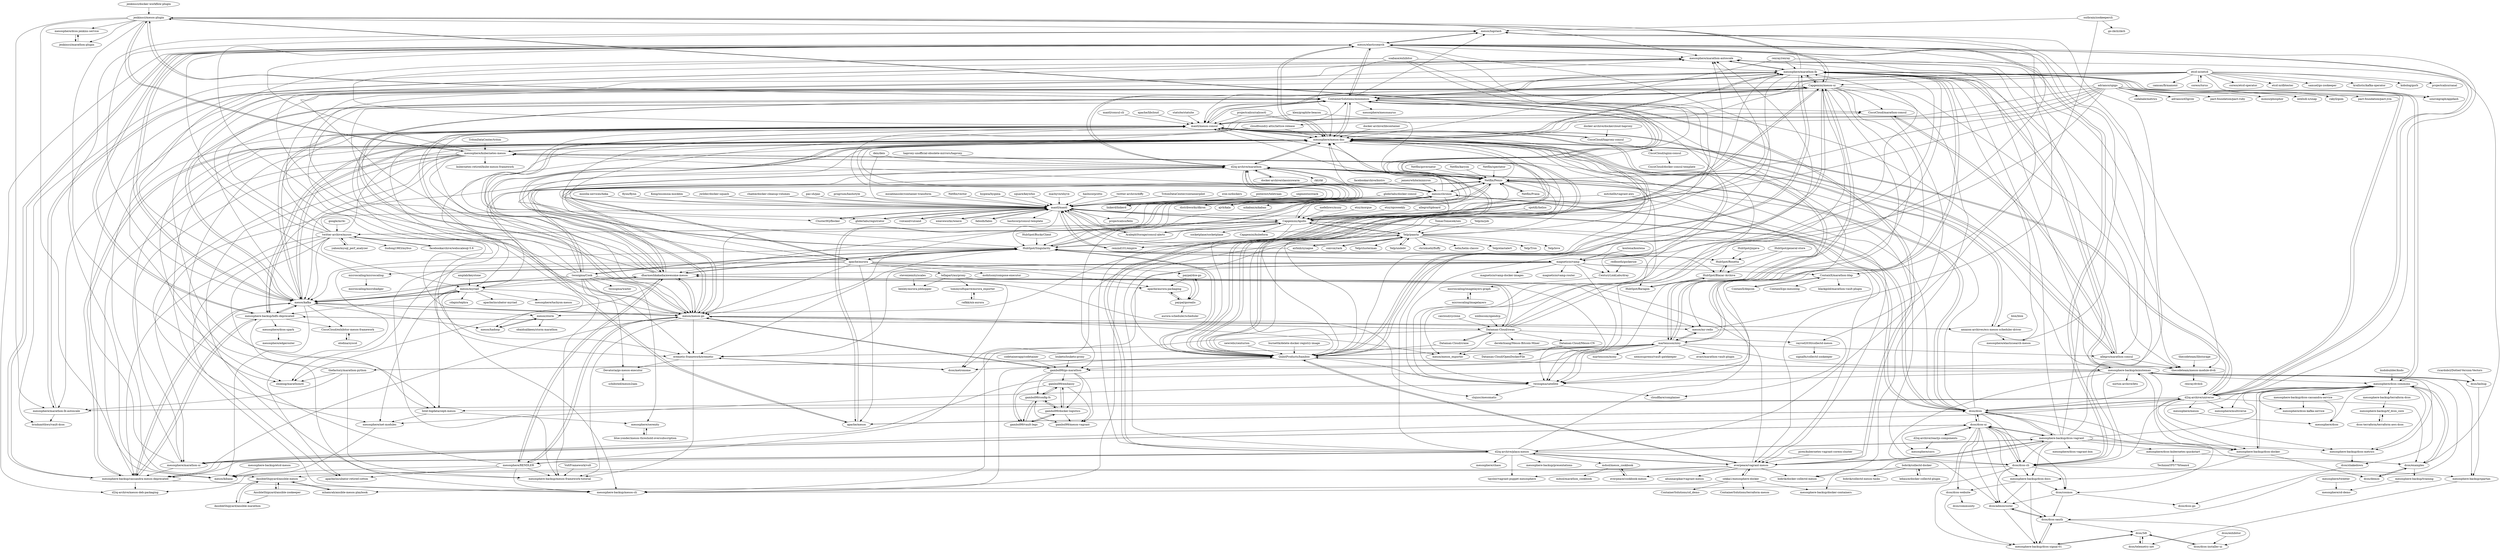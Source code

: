 digraph G {
"jenkinsci/mesos-plugin" -> "mesosphere/dcos-jenkins-service"
"jenkinsci/mesos-plugin" -> "jenkinsci/marathon-plugin"
"jenkinsci/mesos-plugin" -> "mesos/logstash"
"jenkinsci/mesos-plugin" -> "Capgemini/mesos-ui"
"jenkinsci/mesos-plugin" -> "mesosphere/marathon-lb-autoscale"
"jenkinsci/mesos-plugin" -> "mesosphere/marathon-autoscale"
"jenkinsci/mesos-plugin" -> "ContainerSolutions/minimesos"
"jenkinsci/mesos-plugin" -> "mesos/kibana"
"jenkinsci/mesos-plugin" -> "Netflix/Fenzo"
"jenkinsci/mesos-plugin" -> "mesosphere/kubernetes-mesos"
"jenkinsci/mesos-plugin" -> "shoenig/marathonctl"
"jenkinsci/mesos-plugin" -> "mesos/mesos_exporter"
"kudobuilder/kudo" -> "mesosphere/dcos-commons" ["e"=1]
"etsy/morgue" -> "Capgemini/Apollo" ["e"=1]
"ClusterHQ/flocker" -> "mantl/mantl" ["e"=1]
"apache/mesos" -> "d2iq-archive/marathon" ["e"=1]
"apache/mesos" -> "dcos/dcos" ["e"=1]
"apache/mesos" -> "mesos/chronos" ["e"=1]
"docker-archive/classicswarm" -> "d2iq-archive/marathon" ["e"=1]
"AnsibleShipyard/ansible-mesos" -> "AnsibleShipyard/ansible-marathon"
"AnsibleShipyard/ansible-mesos" -> "AnsibleShipyard/ansible-zookeeper"
"AnsibleShipyard/ansible-mesos" -> "mhamrah/ansible-mesos-playbook"
"facebookarchive/webscalesql-5.6" -> "twitter-archive/mysos" ["e"=1]
"d2iq-archive/marathon" -> "apache/mesos" ["e"=1]
"d2iq-archive/marathon" -> "mesos/chronos"
"d2iq-archive/marathon" -> "dcos/dcos"
"d2iq-archive/marathon" -> "mesosphere/marathon-lb"
"d2iq-archive/marathon" -> "mesosphere/mesos-dns"
"d2iq-archive/marathon" -> "QubitProducts/bamboo"
"d2iq-archive/marathon" -> "mesosphere/kubernetes-mesos"
"d2iq-archive/marathon" -> "mantl/mantl"
"d2iq-archive/marathon" -> "docker-archive/classicswarm" ["e"=1]
"d2iq-archive/marathon" -> "gliderlabs/registrator" ["e"=1]
"d2iq-archive/marathon" -> "linkerd/linkerd" ["e"=1]
"d2iq-archive/marathon" -> "ClusterHQ/flocker" ["e"=1]
"d2iq-archive/marathon" -> "Netflix/Fenzo"
"d2iq-archive/marathon" -> "rkt/rkt" ["e"=1]
"d2iq-archive/marathon" -> "mesosphere/marathon-ui"
"deis/deis" -> "d2iq-archive/marathon" ["e"=1]
"deis/deis" -> "mantl/mantl" ["e"=1]
"docker-archive/libcontainer" -> "mesosphere/mesos-dns" ["e"=1]
"facebookarchive/bistro" -> "mesos/chronos" ["e"=1]
"jamesrwhite/minicron" -> "mesos/chronos" ["e"=1]
"vulcand/vulcand" -> "mantl/mantl" ["e"=1]
"mesosphere/mesos" -> "mesosphere/dcos"
"flynn/flynn" -> "mantl/mantl" ["e"=1]
"HubSpot/BuckyClient" -> "HubSpot/Singularity" ["e"=1]
"mesos/mesos-go" -> "mesosphere/mesos-dns"
"mesos/mesos-go" -> "mesosphere/RENDLER"
"mesos/mesos-go" -> "Dataman-Cloud/swan"
"mesos/mesos-go" -> "mesos/kafka"
"mesos/mesos-go" -> "mesosphere-backup/mesos-framework-tutorial"
"mesos/mesos-go" -> "gambol99/go-marathon"
"mesos/mesos-go" -> "mantl/mesos-consul"
"mesos/mesos-go" -> "Netflix/Fenzo"
"mesos/mesos-go" -> "dharmeshkakadia/awesome-mesos"
"mesos/mesos-go" -> "mesos/elasticsearch"
"mesos/mesos-go" -> "eremetic-framework/eremetic"
"mesos/mesos-go" -> "ContainerSolutions/minimesos"
"mesos/mesos-go" -> "mesos/mr-redis"
"mesos/mesos-go" -> "mesosphere-backup/cassandra-mesos-deprecated"
"mesos/mesos-go" -> "mesos/mesos_exporter"
"mesosphere-backup/cassandra-mesos-deprecated" -> "mesos/elasticsearch"
"mesosphere-backup/cassandra-mesos-deprecated" -> "mesosphere-backup/hdfs-deprecated"
"mesosphere-backup/cassandra-mesos-deprecated" -> "mesosphere/mesos-dns"
"mesosphere-backup/cassandra-mesos-deprecated" -> "d2iq-archive/mesos-deb-packaging"
"mesosphere-backup/cassandra-mesos-deprecated" -> "mesosphere-backup/mesos-cli"
"mesosphere-backup/cassandra-mesos-deprecated" -> "mesos/kafka"
"HubSpot/Singularity" -> "HubSpot/Baragon"
"HubSpot/Singularity" -> "Netflix/Fenzo"
"HubSpot/Singularity" -> "HubSpot/Blazar-Archive"
"HubSpot/Singularity" -> "mantl/mesos-consul"
"HubSpot/Singularity" -> "mesosphere/mesos-dns"
"HubSpot/Singularity" -> "eremetic-framework/eremetic"
"HubSpot/Singularity" -> "dharmeshkakadia/awesome-mesos"
"HubSpot/Singularity" -> "QubitProducts/bamboo"
"HubSpot/Singularity" -> "HubSpot/Rosetta"
"HubSpot/Singularity" -> "twosigma/Cook"
"HubSpot/Singularity" -> "mesos/kafka"
"HubSpot/Singularity" -> "mesos/mesos-go"
"HubSpot/Singularity" -> "ContainerSolutions/minimesos"
"HubSpot/Singularity" -> "apache/aurora"
"HubSpot/Singularity" -> "magneticio/vamp"
"haproxy-unofficial-obsolete-mirrors/haproxy" -> "d2iq-archive/marathon" ["e"=1]
"thefactory/marathon-python" -> "mesosphere/marathon-autoscale"
"thefactory/marathon-python" -> "shoenig/marathonctl"
"thefactory/marathon-python" -> "QubitProducts/bamboo"
"thefactory/marathon-python" -> "mesosphere/marathon-lb-autoscale"
"thefactory/marathon-python" -> "mesosphere-backup/mesos-framework-tutorial"
"Kong/insomnia-mockbin" -> "mantl/mantl" ["e"=1]
"apache/aurora" -> "tellapart/aurproxy"
"apache/aurora" -> "Netflix/Fenzo"
"apache/aurora" -> "apache/aurora-packaging"
"apache/aurora" -> "mesos/mesos-go"
"apache/aurora" -> "HubSpot/Singularity"
"apache/aurora" -> "mohitsoni/compose-executor"
"apache/aurora" -> "paypal/gorealis"
"apache/aurora" -> "mesosphere/mesos-dns"
"apache/aurora" -> "paypal/dce-go"
"apache/aurora" -> "apache/incubator-retired-cotton"
"apache/aurora" -> "apache/mesos" ["e"=1]
"apache/aurora" -> "mantl/mesos-consul"
"apache/aurora" -> "mesosphere-backup/mesos-framework-tutorial"
"d2iq-archive/playa-mesos" -> "everpeace/vagrant-mesos"
"d2iq-archive/playa-mesos" -> "mesosphere-backup/cassandra-mesos-deprecated"
"d2iq-archive/playa-mesos" -> "mesosphere/mesos-dns"
"d2iq-archive/playa-mesos" -> "mesosphere-backup/dcos-vagrant"
"d2iq-archive/playa-mesos" -> "mesosphere/RENDLER"
"d2iq-archive/playa-mesos" -> "mesosphere/marathon-autoscale"
"d2iq-archive/playa-mesos" -> "mesos/elasticsearch"
"d2iq-archive/playa-mesos" -> "tayzlor/vagrant-puppet-mesosphere"
"d2iq-archive/playa-mesos" -> "mesosphere/kubernetes-mesos"
"d2iq-archive/playa-mesos" -> "mdsol/mesos_cookbook"
"d2iq-archive/playa-mesos" -> "mesosphere/marathon-ui"
"d2iq-archive/playa-mesos" -> "mesosphere-backup/presentations"
"d2iq-archive/playa-mesos" -> "ContainerSolutions/minimesos"
"d2iq-archive/playa-mesos" -> "dcos/dcos-cli"
"d2iq-archive/playa-mesos" -> "mesosphere/chaos"
"mesosphere/RENDLER" -> "mesos/mesos-go"
"mesosphere/RENDLER" -> "mesosphere-backup/mesos-framework-tutorial"
"mesosphere/RENDLER" -> "apache/incubator-retired-cotton"
"mesosphere/RENDLER" -> "dharmeshkakadia/awesome-mesos"
"mesosphere/RENDLER" -> "mesosphere-backup/mesos-cli"
"mesosphere/RENDLER" -> "mesosphere/mesos-dns"
"mesosphere/RENDLER" -> "d2iq-archive/mesos-deb-packaging"
"mesos/hadoop" -> "mesos/storm"
"everpeace/vagrant-mesos" -> "d2iq-archive/playa-mesos"
"everpeace/vagrant-mesos" -> "tayzlor/vagrant-puppet-mesosphere"
"everpeace/vagrant-mesos" -> "ContainerSolutions/minimesos"
"everpeace/vagrant-mesos" -> "everpeace/cookbook-mesos"
"everpeace/vagrant-mesos" -> "sekka1/mesosphere-docker"
"everpeace/vagrant-mesos" -> "mesosphere-backup/dcos-vagrant"
"everpeace/vagrant-mesos" -> "bobrik/docker-collectd-mesos"
"everpeace/vagrant-mesos" -> "ahunnargikar/vagrant-mesos"
"everpeace/vagrant-mesos" -> "AnsibleShipyard/ansible-mesos"
"everpeace/vagrant-mesos" -> "QubitProducts/bamboo"
"everpeace/vagrant-mesos" -> "dharmeshkakadia/awesome-mesos"
"mesosphere/dcos-kubernetes-quickstart" -> "dcos/examples"
"mesosphere/dcos-kubernetes-quickstart" -> "TechnionYP5779/team4" ["e"=1]
"AnsibleShipyard/ansible-marathon" -> "AnsibleShipyard/ansible-mesos"
"everpeace/cookbook-mesos" -> "mdsol/mesos_cookbook"
"mesosphere-backup/terraform-dcos" -> "mesosphere-backup/tf_dcos_core"
"mdsol/mesos_cookbook" -> "mdsol/marathon_cookbook"
"mdsol/mesos_cookbook" -> "everpeace/cookbook-mesos"
"HubSpot/Baragon" -> "HubSpot/Blazar-Archive"
"dcos-terraform/terraform-aws-dcos" -> "mesosphere-backup/tf_dcos_core"
"mesosphere-backup/tf_dcos_core" -> "dcos-terraform/terraform-aws-dcos"
"QubitProducts/bamboo" -> "mantl/mesos-consul"
"QubitProducts/bamboo" -> "mesosphere/marathon-lb"
"QubitProducts/bamboo" -> "Capgemini/mesos-ui"
"QubitProducts/bamboo" -> "mesosphere/mesos-dns"
"QubitProducts/bamboo" -> "martensson/nixy"
"QubitProducts/bamboo" -> "mesosphere/kubernetes-mesos"
"QubitProducts/bamboo" -> "thefactory/marathon-python"
"QubitProducts/bamboo" -> "d2iq-archive/marathon"
"QubitProducts/bamboo" -> "HubSpot/Singularity"
"QubitProducts/bamboo" -> "mesosphere/marathon-autoscale"
"QubitProducts/bamboo" -> "twosigma/satellite"
"QubitProducts/bamboo" -> "gambol99/go-marathon"
"QubitProducts/bamboo" -> "mesosphere-backup/mesos-cli"
"QubitProducts/bamboo" -> "mesosphere-backup/minuteman"
"QubitProducts/bamboo" -> "everpeace/vagrant-mesos"
"spotify/helios" -> "QubitProducts/bamboo" ["e"=1]
"spotify/helios" -> "Capgemini/Apollo" ["e"=1]
"gliderlabs/registrator" -> "mantl/mantl" ["e"=1]
"jwilder/docker-squash" -> "mantl/mantl" ["e"=1]
"etsy/opsweekly" -> "Capgemini/Apollo" ["e"=1]
"AcalephStorage/consul-alerts" -> "mantl/mantl" ["e"=1]
"AcalephStorage/consul-alerts" -> "Capgemini/Apollo" ["e"=1]
"d2iq-archive/universe" -> "mesosphere/dcos-commons"
"d2iq-archive/universe" -> "mesosphere/marathon-autoscale"
"d2iq-archive/universe" -> "mesosphere/mesos-dns"
"d2iq-archive/universe" -> "mesosphere-backup/cassandra-mesos-deprecated"
"d2iq-archive/universe" -> "mesosphere/marathon-lb"
"d2iq-archive/universe" -> "mesos/elasticsearch"
"d2iq-archive/universe" -> "mesosphere/multiverse"
"d2iq-archive/universe" -> "dcos/examples"
"d2iq-archive/universe" -> "mesosphere/mesos"
"d2iq-archive/universe" -> "mesosphere-backup/dcos-metrics"
"d2iq-archive/universe" -> "mesosphere-backup/dcos-docker"
"d2iq-archive/universe" -> "Intel-bigdata/ceph-mesos"
"d2iq-archive/universe" -> "dcos/dcos-cli"
"d2iq-archive/universe" -> "dcos/dcos"
"d2iq-archive/universe" -> "mesosphere/marathon-lb-autoscale"
"chadoe/docker-cleanup-volumes" -> "mantl/mantl" ["e"=1]
"weaveworks/weave" -> "mantl/mantl" ["e"=1]
"dharmeshkakadia/awesome-mesos" -> "mesosphere/mesos-dns"
"dharmeshkakadia/awesome-mesos" -> "Dataman-Cloud/swan"
"dharmeshkakadia/awesome-mesos" -> "mesos/mr-redis"
"dharmeshkakadia/awesome-mesos" -> "mesos/mesos-go"
"dharmeshkakadia/awesome-mesos" -> "mesosphere/RENDLER"
"dharmeshkakadia/awesome-mesos" -> "Capgemini/mesos-ui"
"dharmeshkakadia/awesome-mesos" -> "mesosphere/marathon-lb"
"dharmeshkakadia/awesome-mesos" -> "mesos/kafka"
"dharmeshkakadia/awesome-mesos" -> "HubSpot/Singularity"
"dharmeshkakadia/awesome-mesos" -> "Netflix/Fenzo"
"dharmeshkakadia/awesome-mesos" -> "mantl/mesos-consul"
"dharmeshkakadia/awesome-mesos" -> "twosigma/satellite"
"dharmeshkakadia/awesome-mesos" -> "mesos/myriad"
"dharmeshkakadia/awesome-mesos" -> "ContainerSolutions/minimesos"
"dharmeshkakadia/awesome-mesos" -> "shoenig/marathonctl"
"projectcalico/calicoctl" -> "mantl/mesos-consul" ["e"=1]
"projectcalico/calicoctl" -> "mesosphere/mesos-dns" ["e"=1]
"mesosphere-backup/hdfs-deprecated" -> "mesosphere-backup/cassandra-mesos-deprecated"
"mesosphere-backup/hdfs-deprecated" -> "mesos/kafka"
"mesosphere-backup/hdfs-deprecated" -> "mesosphere-backup/mesos-cli"
"mesosphere-backup/hdfs-deprecated" -> "mesosphere/dcos-spark"
"mesosphere-backup/hdfs-deprecated" -> "amazon-archives/ecs-mesos-scheduler-driver"
"mesosphere-backup/hdfs-deprecated" -> "CiscoCloud/exhibitor-mesos-framework"
"mesosphere-backup/hdfs-deprecated" -> "mesosphere/mesos-dns"
"mesosphere-backup/hdfs-deprecated" -> "mesos/elasticsearch"
"mesos/storm" -> "mesos/hadoop"
"mesos/storm" -> "obaidsalikeen/storm-marathon"
"gliderlabs/docker-consul" -> "mantl/mantl" ["e"=1]
"gliderlabs/docker-consul" -> "QubitProducts/bamboo" ["e"=1]
"Netflix/Prana" -> "Netflix/Fenzo" ["e"=1]
"HubSpot/Rosetta" -> "HubSpot/Blazar-Archive"
"mesosphere/kubernetes-mesos" -> "mesosphere/mesos-dns"
"mesosphere/kubernetes-mesos" -> "QubitProducts/bamboo"
"mesosphere/kubernetes-mesos" -> "jenkinsci/mesos-plugin"
"mesosphere/kubernetes-mesos" -> "mesosphere-backup/cassandra-mesos-deprecated"
"mesosphere/kubernetes-mesos" -> "mesosphere-backup/hdfs-deprecated"
"mesosphere/kubernetes-mesos" -> "dcos/dcos-cli"
"mesosphere/kubernetes-mesos" -> "mesos/elasticsearch"
"mesosphere/kubernetes-mesos" -> "d2iq-archive/marathon"
"mesosphere/kubernetes-mesos" -> "mesos/kafka"
"mesosphere/kubernetes-mesos" -> "mesos/mesos-go"
"mesosphere/kubernetes-mesos" -> "d2iq-archive/playa-mesos"
"mesosphere/kubernetes-mesos" -> "kubernetes-retired/kube-mesos-framework"
"mesosphere/kubernetes-mesos" -> "mesosphere/marathon-ui"
"mesosphere/kubernetes-mesos" -> "mesosphere-backup/mesos-framework-tutorial"
"mesosphere/kubernetes-mesos" -> "mesosphere-backup/mesos-cli"
"mantl/mantl" -> "Capgemini/Apollo"
"mantl/mantl" -> "gliderlabs/registrator" ["e"=1]
"mantl/mantl" -> "mantl/mesos-consul"
"mantl/mantl" -> "d2iq-archive/marathon"
"mantl/mantl" -> "fabiolb/fabio" ["e"=1]
"mantl/mantl" -> "mesosphere/mesos-dns"
"mantl/mantl" -> "ClusterHQ/flocker" ["e"=1]
"mantl/mantl" -> "remind101/empire" ["e"=1]
"mantl/mantl" -> "weaveworks/weave" ["e"=1]
"mantl/mantl" -> "hashicorp/consul-template" ["e"=1]
"mantl/mantl" -> "projectcalico/felix" ["e"=1]
"mantl/mantl" -> "dcos/dcos"
"mantl/mantl" -> "vulcand/vulcand" ["e"=1]
"mantl/mantl" -> "AcalephStorage/consul-alerts" ["e"=1]
"mantl/mantl" -> "HubSpot/Singularity"
"newrelic/centurion" -> "QubitProducts/bamboo" ["e"=1]
"paz-sh/paz" -> "mantl/mantl" ["e"=1]
"TritonDataCenter/triton" -> "mesosphere/kubernetes-mesos" ["e"=1]
"klen/graphite-beacon" -> "Capgemini/Apollo" ["e"=1]
"klen/graphite-beacon" -> "mantl/mesos-consul" ["e"=1]
"amazon-archives/ecs-mesos-scheduler-driver" -> "mesosphere-backup/hdfs-deprecated"
"amazon-archives/ecs-mesos-scheduler-driver" -> "mesosphere/elasticsearch-mesos"
"amazon-archives/ecs-mesos-scheduler-driver" -> "mesosphere/mesos-dns"
"progrium/bashstyle" -> "mantl/mantl" ["e"=1]
"HubSpot/jinjava" -> "HubSpot/Rosetta" ["e"=1]
"projectcalico/felix" -> "mesosphere/mesos-dns" ["e"=1]
"mesosphere/mesos-dns" -> "mesosphere/marathon-lb"
"mesosphere/mesos-dns" -> "mesosphere-backup/cassandra-mesos-deprecated"
"mesosphere/mesos-dns" -> "mesos/mesos-go"
"mesosphere/mesos-dns" -> "mesosphere-backup/mesos-cli"
"mesosphere/mesos-dns" -> "mantl/mesos-consul"
"mesosphere/mesos-dns" -> "mesosphere/kubernetes-mesos"
"mesosphere/mesos-dns" -> "mesos/kafka"
"mesosphere/mesos-dns" -> "mesosphere-backup/hdfs-deprecated"
"mesosphere/mesos-dns" -> "mesos/elasticsearch"
"mesosphere/mesos-dns" -> "d2iq-archive/universe"
"mesosphere/mesos-dns" -> "dharmeshkakadia/awesome-mesos"
"mesosphere/mesos-dns" -> "ContainerSolutions/minimesos"
"mesosphere/mesos-dns" -> "mesosphere/net-modules"
"mesosphere/mesos-dns" -> "amazon-archives/ecs-mesos-scheduler-driver"
"mesosphere/mesos-dns" -> "d2iq-archive/marathon"
"adrianco/spigo" -> "Netflix/Fenzo"
"adrianco/spigo" -> "Capgemini/Apollo"
"adrianco/spigo" -> "codahale/metrics" ["e"=1]
"adrianco/spigo" -> "adrianco/d3grow"
"adrianco/spigo" -> "mantl/mantl"
"adrianco/spigo" -> "ContainerSolutions/minimesos"
"adrianco/spigo" -> "sourcegraph/appdash" ["e"=1]
"adrianco/spigo" -> "pact-foundation/pact-ruby" ["e"=1]
"adrianco/spigo" -> "monzo/phosphor" ["e"=1]
"adrianco/spigo" -> "intelsdi-x/snap" ["e"=1]
"adrianco/spigo" -> "cloudfoundry-attic/lattice-release" ["e"=1]
"adrianco/spigo" -> "mesosphere/mesos-dns"
"adrianco/spigo" -> "magneticio/vamp"
"adrianco/spigo" -> "rakyll/gom" ["e"=1]
"adrianco/spigo" -> "pact-foundation/pact-jvm" ["e"=1]
"Netflix/spectator" -> "Netflix/Fenzo" ["e"=1]
"allegro/tipboard" -> "Capgemini/Apollo" ["e"=1]
"cloudfoundry-attic/lattice-release" -> "mesosphere/mesos-dns" ["e"=1]
"cloudfoundry-attic/lattice-release" -> "mesos/myriad" ["e"=1]
"cloudfoundry-attic/lattice-release" -> "mantl/mantl" ["e"=1]
"CenturyLinkLabs/dray" -> "microscaling/imagelayers-graph"
"micahhausler/container-transform" -> "mantl/mantl" ["e"=1]
"pires/kubernetes-vagrant-coreos-cluster" -> "everpeace/vagrant-mesos" ["e"=1]
"AnsibleShipyard/ansible-zookeeper" -> "AnsibleShipyard/ansible-mesos"
"AnsibleShipyard/ansible-zookeeper" -> "AnsibleShipyard/ansible-marathon"
"sekka1/mesosphere-docker" -> "everpeace/vagrant-mesos"
"sekka1/mesosphere-docker" -> "mesosphere-backup/docker-containers"
"sekka1/mesosphere-docker" -> "ContainerSolutions/terraform-mesos"
"sekka1/mesosphere-docker" -> "mhamrah/ansible-mesos-playbook"
"sekka1/mesosphere-docker" -> "ContainerSolutions/cd_demo"
"dcos/dcos-cli" -> "dcos/dcos-ui"
"dcos/dcos-cli" -> "dcos/adminrouter"
"dcos/dcos-cli" -> "mesosphere-backup/dcos-docs"
"dcos/dcos-cli" -> "dcos/cosmos"
"dcos/dcos-cli" -> "mesos/kibana"
"dcos/dcos-cli" -> "mesos/logstash"
"dcos/dcos-cli" -> "mesosphere-backup/mesos-cli"
"dcos/dcos-cli" -> "mesosphere-backup/spartan"
"dcos/dcos-cli" -> "mesos/elasticsearch"
"outbrain/zookeepercli" -> "go-zkcli/zkcli"
"outbrain/zookeepercli" -> "mesos/logstash"
"outbrain/zookeepercli" -> "twosigma/satellite"
"VoltFramework/volt" -> "mesosphere-backup/mesos-framework-tutorial"
"mesos/myriad" -> "Intel-bigdata/ceph-mesos"
"mesos/myriad" -> "mesosphere-backup/hdfs-deprecated"
"mesos/myriad" -> "cdapio/tephra" ["e"=1]
"mesos/myriad" -> "mesos/hadoop"
"mesos/myriad" -> "apache/incubator-myriad"
"mesos/myriad" -> "mesos/kafka"
"mesos/myriad" -> "mesosphere/net-modules"
"mesos/myriad" -> "mesosphere/tachyon-mesos"
"mesos/myriad" -> "mesosphere-backup/mesos-cli"
"mesos/myriad" -> "mesosphere/mesos-dns"
"mhamrah/ansible-mesos-playbook" -> "AnsibleShipyard/ansible-mesos"
"gambol99/embassy" -> "gambol99/config-fs"
"gambol99/embassy" -> "gambol99/docker-logistics"
"gambol99/embassy" -> "gambol99/vault-lego"
"gambol99/embassy" -> "gambol99/mesos-vagrant"
"gambol99/config-fs" -> "gambol99/docker-logistics"
"gambol99/config-fs" -> "gambol99/vault-lego"
"gambol99/config-fs" -> "gambol99/mesos-vagrant"
"gambol99/config-fs" -> "gambol99/embassy"
"gambol99/docker-logistics" -> "gambol99/config-fs"
"gambol99/docker-logistics" -> "gambol99/vault-lego"
"gambol99/docker-logistics" -> "gambol99/mesos-vagrant"
"gambol99/docker-logistics" -> "gambol99/embassy"
"rayrod2030/collectd-mesos" -> "signalfx/collectd-zookeeper"
"mesosphere/tweeter" -> "mesosphere/cd-demo"
"jenkinsci/docker-workflow-plugin" -> "jenkinsci/mesos-plugin" ["e"=1]
"rexray/rexray" -> "mesosphere/mesos-dns" ["e"=1]
"rexray/rexray" -> "thecodeteam/mesos-module-dvdi" ["e"=1]
"rexray/rexray" -> "mesosphere/marathon-lb" ["e"=1]
"Netflix/vector" -> "mantl/mantl" ["e"=1]
"mesos/elasticsearch" -> "mesos/logstash"
"mesos/elasticsearch" -> "ContainerSolutions/minimesos"
"mesos/elasticsearch" -> "mesosphere-backup/cassandra-mesos-deprecated"
"mesos/elasticsearch" -> "mesos/kafka"
"mesos/elasticsearch" -> "mesosphere/elasticsearch-mesos"
"mesos/elasticsearch" -> "mesosphere/mesos-dns"
"mesos/elasticsearch" -> "thecodeteam/mesos-module-dvdi"
"mesos/elasticsearch" -> "mesosphere-backup/hdfs-deprecated"
"mesos/elasticsearch" -> "dcos/dcos-cli"
"mesos/elasticsearch" -> "d2iq-archive/universe"
"mesos/elasticsearch" -> "twosigma/satellite"
"mesos/elasticsearch" -> "d2iq-archive/mesos-deb-packaging"
"mesos/elasticsearch" -> "mesosphere/multiverse"
"mesos/elasticsearch" -> "mesos/storm"
"mesos/elasticsearch" -> "mesosphere/marathon-autoscale"
"ContainerSolutions/minimesos" -> "mesos/elasticsearch"
"ContainerSolutions/minimesos" -> "Netflix/Fenzo"
"ContainerSolutions/minimesos" -> "twosigma/satellite"
"ContainerSolutions/minimesos" -> "mesosphere/mesos-dns"
"ContainerSolutions/minimesos" -> "mesos/logstash"
"ContainerSolutions/minimesos" -> "mantl/mesos-consul"
"ContainerSolutions/minimesos" -> "everpeace/vagrant-mesos"
"ContainerSolutions/minimesos" -> "Capgemini/mesos-ui"
"ContainerSolutions/minimesos" -> "mesos/mesos-go"
"ContainerSolutions/minimesos" -> "mesosphere/marathon-lb"
"ContainerSolutions/minimesos" -> "mesos/kafka"
"ContainerSolutions/minimesos" -> "thecodeteam/mesos-module-dvdi"
"ContainerSolutions/minimesos" -> "jenkinsci/mesos-plugin"
"ContainerSolutions/minimesos" -> "mesosphere/mesosaurus"
"ContainerSolutions/minimesos" -> "CiscoCloud/marathon-consul"
"hygieia/hygieia" -> "mantl/mantl" ["e"=1]
"kontena/kontena" -> "magneticio/vamp" ["e"=1]
"square/keywhiz" -> "mantl/mantl" ["e"=1]
"machyve/xhyve" -> "mantl/mantl" ["e"=1]
"soabase/exhibitor" -> "mantl/mesos-consul" ["e"=1]
"soabase/exhibitor" -> "QubitProducts/bamboo" ["e"=1]
"soabase/exhibitor" -> "mesosphere/mesos-dns" ["e"=1]
"soabase/exhibitor" -> "mesos/kafka" ["e"=1]
"soabase/exhibitor" -> "Netflix/Fenzo" ["e"=1]
"soabase/exhibitor" -> "mesosphere/marathon-lb" ["e"=1]
"mesosphere/marathon-ui" -> "dcos/dcos-ui"
"mesosphere/marathon-ui" -> "mesosphere-backup/cassandra-mesos-deprecated"
"mesosphere/marathon-ui" -> "mesosphere/mesos-dns"
"mesosphere/marathon-ui" -> "mesosphere/marathon-autoscale"
"hashicorp/otto" -> "mantl/mantl" ["e"=1]
"gambol99/go-marathon" -> "gambol99/embassy"
"gambol99/go-marathon" -> "gambol99/config-fs"
"gambol99/go-marathon" -> "gambol99/docker-logistics"
"gambol99/go-marathon" -> "gambol99/mesos-vagrant"
"gambol99/go-marathon" -> "mesos/mesos-go"
"gambol99/go-marathon" -> "gambol99/vault-lego"
"Capgemini/Apollo" -> "mantl/mantl"
"Capgemini/Apollo" -> "Capgemini/mesos-ui"
"Capgemini/Apollo" -> "mantl/mesos-consul"
"Capgemini/Apollo" -> "mesosphere/mesos-dns"
"Capgemini/Apollo" -> "QubitProducts/bamboo"
"Capgemini/Apollo" -> "Yelp/paasta"
"Capgemini/Apollo" -> "CenturyLinkLabs/dray"
"Capgemini/Apollo" -> "socketplane/socketplane" ["e"=1]
"Capgemini/Apollo" -> "Netflix/Fenzo"
"Capgemini/Apollo" -> "dharmeshkakadia/awesome-mesos"
"Capgemini/Apollo" -> "AcalephStorage/consul-alerts" ["e"=1]
"Capgemini/Apollo" -> "twitter-archive/mysos"
"Capgemini/Apollo" -> "Capgemini/kubeform" ["e"=1]
"Capgemini/Apollo" -> "everpeace/vagrant-mesos"
"Capgemini/Apollo" -> "HubSpot/Singularity"
"remind101/empire" -> "mantl/mantl" ["e"=1]
"remind101/empire" -> "Yelp/paasta" ["e"=1]
"mantl/mesos-consul" -> "CiscoCloud/marathon-consul"
"mantl/mesos-consul" -> "mesosphere/mesos-dns"
"mantl/mesos-consul" -> "Capgemini/mesos-ui"
"mantl/mesos-consul" -> "QubitProducts/bamboo"
"mantl/mesos-consul" -> "allegro/marathon-consul" ["e"=1]
"mantl/mesos-consul" -> "mesos/kafka"
"mantl/mesos-consul" -> "shoenig/marathonctl"
"mantl/mesos-consul" -> "mesos/mesos-go"
"mantl/mesos-consul" -> "ContainerSolutions/minimesos"
"mantl/mesos-consul" -> "CiscoCloud/haproxy-consul"
"mantl/mesos-consul" -> "twosigma/satellite"
"mantl/mesos-consul" -> "AnsibleShipyard/ansible-mesos"
"mantl/mesos-consul" -> "martensson/nixy"
"mantl/mesos-consul" -> "eremetic-framework/eremetic"
"mantl/mesos-consul" -> "HubSpot/Singularity"
"google/mr4c" -> "twitter-archive/mysos" ["e"=1]
"twitter-archive/mysos" -> "apache/incubator-retired-cotton"
"twitter-archive/mysos" -> "mesosphere/mesos-dns"
"twitter-archive/mysos" -> "yahoo/mysql_perf_analyzer" ["e"=1]
"twitter-archive/mysos" -> "ContainerSolutions/minimesos"
"twitter-archive/mysos" -> "mesosphere-backup/cassandra-mesos-deprecated"
"twitter-archive/mysos" -> "mesos/myriad"
"twitter-archive/mysos" -> "Capgemini/Apollo"
"twitter-archive/mysos" -> "mesos/kafka"
"twitter-archive/mysos" -> "mantl/mesos-consul"
"twitter-archive/mysos" -> "mantl/mantl"
"twitter-archive/mysos" -> "liudong1983/mybus" ["e"=1]
"twitter-archive/mysos" -> "facebookarchive/webscalesql-5.6" ["e"=1]
"twitter-archive/mysos" -> "Intel-bigdata/ceph-mesos"
"twitter-archive/mysos" -> "mesos/mesos-go"
"twitter-archive/mysos" -> "mesos/elasticsearch"
"distribworks/dkron" -> "mesos/chronos" ["e"=1]
"mesos/kafka" -> "mesos/elasticsearch"
"mesos/kafka" -> "mesosphere-backup/hdfs-deprecated"
"mesos/kafka" -> "mantl/mesos-consul"
"mesos/kafka" -> "mesos/mesos-go"
"mesos/kafka" -> "mesosphere/mesos-dns"
"mesos/kafka" -> "mesosphere-backup/cassandra-mesos-deprecated"
"mesos/kafka" -> "mesos/logstash"
"mesos/kafka" -> "mesos/storm"
"mesos/kafka" -> "mesos/myriad"
"mesos/kafka" -> "mesos/kibana"
"mesos/kafka" -> "CiscoCloud/exhibitor-mesos-framework"
"mesos/kafka" -> "ContainerSolutions/minimesos"
"mesos/kafka" -> "mesos/hadoop"
"mesos/kafka" -> "dharmeshkakadia/awesome-mesos"
"mesos/kafka" -> "Capgemini/mesos-ui"
"ajvb/kala" -> "mesos/chronos" ["e"=1]
"Netflix/Fenzo" -> "ContainerSolutions/minimesos"
"Netflix/Fenzo" -> "HubSpot/Singularity"
"Netflix/Fenzo" -> "mesos/mesos-go"
"Netflix/Fenzo" -> "mesosphere/mesos-dns"
"Netflix/Fenzo" -> "mantl/mesos-consul"
"Netflix/Fenzo" -> "mesosphere/marathon-lb"
"Netflix/Fenzo" -> "twosigma/Cook"
"Netflix/Fenzo" -> "jenkinsci/mesos-plugin"
"Netflix/Fenzo" -> "dharmeshkakadia/awesome-mesos"
"Netflix/Fenzo" -> "Netflix/Prana" ["e"=1]
"Netflix/Fenzo" -> "twosigma/satellite"
"Netflix/Fenzo" -> "apache/aurora"
"Netflix/Fenzo" -> "QubitProducts/bamboo"
"Netflix/Fenzo" -> "gambol99/go-marathon"
"Netflix/Fenzo" -> "mesos/chronos"
"mesos/logstash" -> "mesos/kibana"
"mesos/logstash" -> "mesos/elasticsearch"
"yahoo/mysql_perf_analyzer" -> "twitter-archive/mysos" ["e"=1]
"CiscoCloud/haproxy-consul" -> "mantl/mesos-consul"
"CiscoCloud/haproxy-consul" -> "CiscoCloud/nginx-consul"
"CiscoCloud/nginx-consul" -> "CiscoCloud/docker-consul-template"
"CiscoCloud/marathon-consul" -> "mantl/mesos-consul"
"CiscoCloud/marathon-consul" -> "rayrod2030/collectd-mesos"
"CiscoCloud/marathon-consul" -> "allegro/marathon-consul" ["e"=1]
"mesosphere/serenity" -> "blue-yonder/mesos-threshold-oversubscription"
"ricardobcl/Dotted-Version-Vectors" -> "dcos/lashup" ["e"=1]
"tellapart/aurproxy" -> "benley/aurora-jobhopper"
"tellapart/aurproxy" -> "apache/aurora-packaging"
"tellapart/aurproxy" -> "tommyulfsparre/aurora_exporter"
"magneticio/vamp" -> "magneticio/vamp-docker-images"
"magneticio/vamp" -> "mesosphere/marathon-lb"
"magneticio/vamp" -> "mesosphere/mesos-dns"
"magneticio/vamp" -> "magneticio/vamp-router"
"magneticio/vamp" -> "microscaling/microscaling"
"magneticio/vamp" -> "HubSpot/Singularity"
"magneticio/vamp" -> "dharmeshkakadia/awesome-mesos"
"magneticio/vamp" -> "shoenig/marathonctl"
"magneticio/vamp" -> "twosigma/satellite"
"magneticio/vamp" -> "mesosphere/marathon-autoscale"
"magneticio/vamp" -> "CenturyLinkLabs/dray"
"magneticio/vamp" -> "mesosphere-backup/mesos-cli"
"magneticio/vamp" -> "eremetic-framework/eremetic"
"magneticio/vamp" -> "everpeace/vagrant-mesos"
"magneticio/vamp" -> "ContainX/marathon-ldap"
"twosigma/satellite" -> "mesosphere/net-modules"
"twosigma/satellite" -> "cloudflare/complainer"
"twosigma/satellite" -> "clojusc/mesomatic"
"codetainerapp/codetainer" -> "gambol99/go-marathon" ["e"=1]
"d2iq-archive/reactjs-components" -> "dcos/dcos-ui"
"d2iq-archive/reactjs-components" -> "mesosphere/cnvs"
"microscaling/imagelayers" -> "microscaling/imagelayers-graph"
"mantl/consul-cli" -> "mantl/mesos-consul" ["e"=1]
"mesosphere-backup/etcd-mesos" -> "mesos/kibana"
"Dataman-Cloud/Mesos-CN" -> "Dataman-Cloud/OpenDockerFile"
"HubSpot/Blazar-Archive" -> "HubSpot/Rosetta"
"HubSpot/Blazar-Archive" -> "HubSpot/Baragon"
"microscaling/imagelayers-graph" -> "microscaling/imagelayers"
"amplab/keystone" -> "mesos/myriad" ["e"=1]
"lebauce/docker-collectd-plugin" -> "bobrik/collectd-docker"
"HubSpot/general-store" -> "HubSpot/Blazar-Archive"
"HubSpot/general-store" -> "HubSpot/Rosetta"
"bobrik/collectd-docker" -> "bobrik/docker-collectd-mesos"
"bobrik/collectd-docker" -> "lebauce/docker-collectd-plugin"
"bobrik/collectd-docker" -> "bobrik/collectd-mesos-tasks"
"mesosphere/net-modules" -> "mesos/kibana"
"Intel-bigdata/ceph-mesos" -> "mesosphere/net-modules"
"Intel-bigdata/ceph-mesos" -> "mesosphere/serenity"
"CiscoCloud/exhibitor-mesos-framework" -> "elodina/syscol"
"steveniemitz/scales" -> "benley/aurora-jobhopper"
"tommyulfsparre/aurora_exporter" -> "rafikk/nix-aurora"
"mesosphere/dcos-spark" -> "mesosphere/edgerouter"
"TomasTomecek/sen" -> "Yelp/paasta" ["e"=1]
"Capgemini/mesos-ui" -> "mantl/mesos-consul"
"Capgemini/mesos-ui" -> "martensson/nixy"
"Capgemini/mesos-ui" -> "twosigma/satellite"
"Capgemini/mesos-ui" -> "bobrik/docker-collectd-mesos"
"Capgemini/mesos-ui" -> "QubitProducts/bamboo"
"Capgemini/mesos-ui" -> "mesos/mr-redis"
"Capgemini/mesos-ui" -> "CiscoCloud/marathon-consul"
"Capgemini/mesos-ui" -> "mesosphere/marathon-lb"
"Capgemini/mesos-ui" -> "eremetic-framework/eremetic"
"Capgemini/mesos-ui" -> "ContainerSolutions/minimesos"
"Capgemini/mesos-ui" -> "jenkinsci/mesos-plugin"
"Capgemini/mesos-ui" -> "thecodeteam/mesos-module-dvdi"
"Capgemini/mesos-ui" -> "mesosphere/mesos-dns"
"Capgemini/mesos-ui" -> "ContainX/marathon-ldap"
"Capgemini/mesos-ui" -> "Capgemini/Apollo"
"twitter-archive/diffy" -> "mantl/mantl" ["e"=1]
"linkerd/linkerd" -> "d2iq-archive/marathon" ["e"=1]
"TritonDataCenter/containerpilot" -> "mantl/mantl" ["e"=1]
"burnettk/delete-docker-registry-image" -> "QubitProducts/bamboo" ["e"=1]
"mesosphere/marathon-lb" -> "mesosphere/mesos-dns"
"mesosphere/marathon-lb" -> "mesosphere/marathon-autoscale"
"mesosphere/marathon-lb" -> "QubitProducts/bamboo"
"mesosphere/marathon-lb" -> "mesosphere-backup/minuteman"
"mesosphere/marathon-lb" -> "d2iq-archive/universe"
"mesosphere/marathon-lb" -> "d2iq-archive/marathon"
"mesosphere/marathon-lb" -> "mesosphere/dcos-commons"
"mesosphere/marathon-lb" -> "Capgemini/mesos-ui"
"mesosphere/marathon-lb" -> "twosigma/satellite"
"mesosphere/marathon-lb" -> "mesos/elasticsearch"
"mesosphere/marathon-lb" -> "allegro/marathon-consul" ["e"=1]
"mesosphere/marathon-lb" -> "ContainerSolutions/minimesos"
"mesosphere/marathon-lb" -> "mesosphere/marathon-lb-autoscale"
"mesosphere/marathon-lb" -> "martensson/nixy"
"mesosphere/marathon-lb" -> "dcos/metronome"
"allegro/marathon-consul" -> "CiscoCloud/marathon-consul" ["e"=1]
"allegro/marathon-consul" -> "mantl/mesos-consul" ["e"=1]
"allegro/marathon-consul" -> "mesosphere/marathon-autoscale" ["e"=1]
"allegro/marathon-consul" -> "thecodeteam/mesos-module-dvdi" ["e"=1]
"fabiolb/fabio" -> "mantl/mantl" ["e"=1]
"apache/libcloud" -> "mantl/mesos-consul" ["e"=1]
"microscaling/microscaling" -> "microscaling/microbadger"
"microscaling/microscaling" -> "mesosphere/marathon-autoscale"
"mesos/mr-redis" -> "mesos/logstash"
"mesos/mr-redis" -> "martensson/nixy"
"mesos/mr-redis" -> "cloudflare/complainer"
"iron-io/dockers" -> "mantl/mantl" ["e"=1]
"twosigma/Cook" -> "twosigma/waiter"
"twosigma/Cook" -> "eremetic-framework/eremetic"
"twosigma/Cook" -> "mesosphere-backup/mesos-framework-tutorial"
"twosigma/Cook" -> "dcos/metronome"
"twosigma/Cook" -> "Netflix/Fenzo"
"twosigma/Cook" -> "clojusc/mesomatic"
"twosigma/Cook" -> "mesos/myriad"
"twosigma/Cook" -> "mantl/mesos-consul"
"twosigma/Cook" -> "mesosphere/serenity"
"twosigma/Cook" -> "ContainerSolutions/minimesos"
"twosigma/Cook" -> "HubSpot/Singularity"
"twosigma/Cook" -> "mesosphere/mesos-dns"
"twosigma/Cook" -> "Devatoria/go-mesos-executor"
"twosigma/Cook" -> "mesos/kafka"
"coreos/torus" -> "etcd-io/zetcd" ["e"=1]
"thecodeteam/libstorage" -> "thecodeteam/mesos-module-dvdi" ["e"=1]
"louketo/louketo-proxy" -> "gambol99/go-marathon" ["e"=1]
"mefellows/muxy" -> "Capgemini/Apollo" ["e"=1]
"Yelp/paasta" -> "Yelp/Tron"
"Yelp/paasta" -> "Capgemini/Apollo"
"Yelp/paasta" -> "remind101/empire" ["e"=1]
"Yelp/paasta" -> "HubSpot/Singularity"
"Yelp/paasta" -> "Yelp/love" ["e"=1]
"Yelp/paasta" -> "mantl/mantl"
"Yelp/paasta" -> "Yelp/clusterman"
"Yelp/paasta" -> "Netflix/Fenzo"
"Yelp/paasta" -> "Yelp/undebt" ["e"=1]
"Yelp/paasta" -> "chriskuehl/fluffy" ["e"=1]
"Yelp/paasta" -> "helm/helm-classic" ["e"=1]
"Yelp/paasta" -> "airbnb/synapse" ["e"=1]
"Yelp/paasta" -> "Yelp/elastalert" ["e"=1]
"Yelp/paasta" -> "mesosphere/mesos-dns"
"Yelp/paasta" -> "convox/rack" ["e"=1]
"redbooth/gockerize" -> "CenturyLinkLabs/dray" ["e"=1]
"statsite/statsite" -> "mantl/mesos-consul" ["e"=1]
"convox/rack" -> "Yelp/paasta" ["e"=1]
"convox/rack" -> "mantl/mantl" ["e"=1]
"pinterest/teletraan" -> "mantl/mantl" ["e"=1]
"thecodeteam/mesos-module-dvdi" -> "rexray/dvdcli"
"Netflix/governator" -> "Netflix/Fenzo" ["e"=1]
"dcos/cosmos" -> "dcos/adminrouter"
"dcos/cosmos" -> "dcos/dcos-oauth"
"dcos/cosmos" -> "dcos/dcos-go"
"mesosphere-backup/dcos-vagrant" -> "dcos/dcos"
"mesosphere-backup/dcos-vagrant" -> "dcos/dcos-cli"
"mesosphere-backup/dcos-vagrant" -> "mesosphere-backup/dcos-docker"
"mesosphere-backup/dcos-vagrant" -> "mesosphere/marathon-lb"
"mesosphere-backup/dcos-vagrant" -> "everpeace/vagrant-mesos"
"mesosphere-backup/dcos-vagrant" -> "d2iq-archive/playa-mesos"
"mesosphere-backup/dcos-vagrant" -> "mesosphere/dcos-vagrant-box"
"mesosphere-backup/dcos-vagrant" -> "dcos/dcos-ui"
"mesosphere-backup/dcos-vagrant" -> "mesosphere/marathon-autoscale"
"mesosphere-backup/dcos-vagrant" -> "mesosphere-backup/dcos-metrics"
"mesosphere-backup/dcos-vagrant" -> "mesosphere/dcos-commons"
"mesosphere-backup/dcos-vagrant" -> "mesosphere-backup/docker-containers"
"mesosphere-backup/dcos-vagrant" -> "mesosphere-backup/dcos-docs"
"mesosphere-backup/dcos-vagrant" -> "mesosphere/dcos-kubernetes-quickstart"
"mesosphere-backup/dcos-vagrant" -> "mesos/logstash"
"eremetic-framework/eremetic" -> "mesosphere-backup/mesos-framework-tutorial"
"eremetic-framework/eremetic" -> "dcos/metronome"
"eremetic-framework/eremetic" -> "Devatoria/go-mesos-executor"
"mesosphere-backup/training" -> "mesosphere/cd-demo"
"mesosphere/dcos-jenkins-service" -> "jenkinsci/marathon-plugin"
"ContainX/depcon" -> "ContainX/marathon-ldap"
"mesosphere/marathon-autoscale" -> "mesosphere/marathon-lb-autoscale"
"mesosphere/marathon-autoscale" -> "brndnmtthws/vault-dcos"
"mesosphere/marathon-autoscale" -> "mesosphere/marathon-lb"
"elodina/syscol" -> "CiscoCloud/exhibitor-mesos-framework"
"apache/aurora-packaging" -> "paypal/gorealis"
"rafikk/nix-aurora" -> "tommyulfsparre/aurora_exporter"
"martensson/nixy" -> "mesos/mesos_exporter"
"martensson/nixy" -> "mesos/mr-redis"
"martensson/nixy" -> "Capgemini/mesos-ui"
"martensson/nixy" -> "dcos/metronome"
"martensson/nixy" -> "eremetic-framework/eremetic"
"martensson/nixy" -> "QubitProducts/bamboo"
"martensson/nixy" -> "mantl/mesos-consul"
"martensson/nixy" -> "martensson/moxy"
"martensson/nixy" -> "nemosupremo/vault-gatekeeper"
"martensson/nixy" -> "mesosphere/marathon-lb"
"martensson/nixy" -> "thecodeteam/mesos-module-dvdi"
"martensson/nixy" -> "twosigma/satellite"
"martensson/nixy" -> "gambol99/go-marathon"
"martensson/nixy" -> "allegro/marathon-consul" ["e"=1]
"martensson/nixy" -> "avast/marathon-vault-plugin"
"jenkinsci/marathon-plugin" -> "mesosphere/dcos-jenkins-service"
"dcos/dcos" -> "mesosphere-backup/dcos-vagrant"
"dcos/dcos" -> "d2iq-archive/marathon"
"dcos/dcos" -> "apache/mesos" ["e"=1]
"dcos/dcos" -> "mesosphere/marathon-lb"
"dcos/dcos" -> "d2iq-archive/universe"
"dcos/dcos" -> "dcos/dcos-ui"
"dcos/dcos" -> "mesosphere/mesos-dns"
"dcos/dcos" -> "mantl/mantl"
"dcos/dcos" -> "mesosphere-backup/minuteman"
"dcos/dcos" -> "mesosphere/dcos-commons"
"dcos/dcos" -> "mesos/chronos"
"dcos/dcos" -> "dcos/dcos-cli"
"dcos/dcos" -> "Netflix/Fenzo"
"dcos/dcos" -> "dcos/examples"
"dcos/dcos" -> "mesosphere-backup/dcos-docker"
"mesosphere-backup/dcos-cassandra-service" -> "mesosphere/dcos-kafka-service"
"mesosphere-backup/dcos-cassandra-service" -> "mesosphere/dcos"
"docker-archive/dockercloud-haproxy" -> "CiscoCloud/haproxy-consul" ["e"=1]
"dcos/lashup" -> "mesosphere-backup/spartan"
"dcos/lashup" -> "mesosphere-backup/minuteman"
"mesosphere-backup/minuteman" -> "dcos/lashup"
"mesosphere-backup/minuteman" -> "mesosphere-backup/spartan"
"mesosphere-backup/minuteman" -> "mesosphere/marathon-lb"
"mesosphere-backup/minuteman" -> "twosigma/satellite"
"mesosphere-backup/minuteman" -> "dcos/dcos-cli"
"mesosphere-backup/minuteman" -> "mesosphere/mesos-dns"
"mesosphere-backup/minuteman" -> "mesosphere-backup/dcos-docker"
"mesosphere-backup/minuteman" -> "QubitProducts/bamboo"
"mesosphere-backup/minuteman" -> "dcos/cosmos"
"mesosphere-backup/minuteman" -> "mesosphere-backup/dcos-metrics"
"mesosphere-backup/minuteman" -> "mesosphere/marathon-ui"
"mesosphere-backup/minuteman" -> "norton-archive/lets" ["e"=1]
"mesosphere-backup/minuteman" -> "mesosphere/dcos-commons"
"mesosphere-backup/minuteman" -> "dcos/dcos-oauth"
"mesosphere-backup/minuteman" -> "dcos/adminrouter"
"mesosphere-backup/dcos-docker" -> "mesosphere-backup/dcos-docs"
"mesosphere-backup/dcos-docker" -> "dcos/demos"
"mesosphere-backup/dcos-docker" -> "mesosphere/dcos-commons"
"mesosphere/marathon-lb-autoscale" -> "mesosphere/marathon-autoscale"
"mesosphere/marathon-lb-autoscale" -> "brndnmtthws/vault-dcos"
"dcos/metronome" -> "eremetic-framework/eremetic"
"dcos/exhibitor" -> "dcos/dcos-installer-ui"
"dcos/dcos-ui" -> "dcos/dcos-cli"
"dcos/dcos-ui" -> "mesosphere-backup/dcos-docs"
"dcos/dcos-ui" -> "d2iq-archive/reactjs-components"
"dcos/dcos-ui" -> "dcos/adminrouter"
"dcos/dcos-ui" -> "mesosphere/cnvs"
"dcos/dcos-ui" -> "mesosphere/marathon-ui"
"dcos/dcos-ui" -> "dcos/cosmos"
"dcos/dcos-ui" -> "mesosphere-backup/dcos-signal-01"
"dcos/dcos-ui" -> "dcos/dcos-oauth"
"dcos/dcos-ui" -> "dcos/dcos-website"
"dcos/dcos-ui" -> "mesosphere-backup/dcos-vagrant"
"dcos/dcos-ui" -> "dcos/dcos"
"mesosphere-backup/dcos-docs" -> "dcos/adminrouter"
"mesosphere-backup/dcos-docs" -> "mesosphere-backup/dcos-signal-01"
"mesosphere-backup/dcos-docs" -> "dcos/dcos-website"
"mesosphere-backup/dcos-docs" -> "dcos/cosmos"
"dcos/dcos-oauth" -> "mesosphere-backup/dcos-signal-01"
"dcos/dcos-oauth" -> "dcos/adminrouter"
"dcos/dcos-oauth" -> "dcos/3dt"
"dcos/dcos-oauth" -> "dcos/dcos-installer-ui"
"dcos/adminrouter" -> "mesosphere-backup/dcos-signal-01"
"dcos/adminrouter" -> "dcos/dcos-oauth"
"dcos/dcos-installer-ui" -> "dcos/3dt"
"ContainX/marathon-ldap" -> "ContainX/go-mesoslog"
"ContainX/marathon-ldap" -> "ContainX/depcon"
"ContainX/marathon-ldap" -> "blackgold/marathon-vault-plugin"
"dcos/shakedown" -> "dcos/dcos-go"
"dcos/dcos-website" -> "dcos/community"
"dcos/dcos-website" -> "mesosphere-backup/dcos-signal-01"
"dcos/3dt" -> "dcos/telemetry-net"
"dcos/3dt" -> "mesosphere-backup/dcos-signal-01"
"dcos/3dt" -> "dcos/dcos-installer-ui"
"mesosphere-backup/dcos-signal-01" -> "dcos/dcos-oauth"
"mesosphere-backup/dcos-signal-01" -> "dcos/3dt"
"mesosphere-backup/spartan" -> "dcos/telemetry-net"
"dcos/telemetry-net" -> "dcos/3dt"
"segmentio/stack" -> "mantl/mantl" ["e"=1]
"Dataman-Cloud/crane" -> "Dataman-Cloud/swan" ["e"=1]
"Dataman-Cloud/crane" -> "QubitProducts/bamboo" ["e"=1]
"Yelp/undebt" -> "Yelp/paasta" ["e"=1]
"mozilla-services/heka" -> "mantl/mantl" ["e"=1]
"airbnb/synapse" -> "mantl/mantl" ["e"=1]
"airbnb/synapse" -> "Yelp/paasta" ["e"=1]
"mesosphere/dcos-commons" -> "mesosphere-backup/dcos-metrics"
"mesosphere/dcos-commons" -> "d2iq-archive/universe"
"mesosphere/dcos-commons" -> "mesosphere/dcos-kafka-service"
"mesosphere/dcos-commons" -> "mesosphere-backup/dcos-cassandra-service"
"mesosphere/dcos-commons" -> "dcos/examples"
"mesosphere/dcos-commons" -> "mesosphere-backup/dcos-docker"
"mesosphere/dcos-commons" -> "dcos/shakedown"
"mesosphere/dcos-commons" -> "mesosphere/marathon-lb"
"mesosphere/dcos-commons" -> "mesosphere-backup/terraform-dcos"
"mesosphere/dcos-commons" -> "mesosphere/dcos"
"blue-yonder/mesos-threshold-oversubscription" -> "mesosphere/serenity"
"paypal/gorealis" -> "apache/aurora-packaging"
"paypal/gorealis" -> "paypal/dce-go"
"paypal/gorealis" -> "aurora-scheduler/scheduler"
"mesosphere-backup/dcos-metrics" -> "dcos/shakedown"
"etcd-io/zetcd" -> "coreos/torus" ["e"=1]
"etcd-io/zetcd" -> "coreos/etcd-operator" ["e"=1]
"etcd-io/zetcd" -> "etcd-io/dbtester"
"etcd-io/zetcd" -> "Capgemini/mesos-ui"
"etcd-io/zetcd" -> "samuel/go-zookeeper" ["e"=1]
"etcd-io/zetcd" -> "mantl/mesos-consul"
"etcd-io/zetcd" -> "krallistic/kafka-operator" ["e"=1]
"etcd-io/zetcd" -> "kobolog/gorb" ["e"=1]
"etcd-io/zetcd" -> "projectcalico/canal" ["e"=1]
"etcd-io/zetcd" -> "sourcegraph/appdash" ["e"=1]
"etcd-io/zetcd" -> "mesos/mesos-go"
"etcd-io/zetcd" -> "Intel-bigdata/ceph-mesos"
"etcd-io/zetcd" -> "camsas/firmament" ["e"=1]
"etcd-io/zetcd" -> "mesosphere/mesos-dns"
"weibocom/opendcp" -> "Dataman-Cloud/swan" ["e"=1]
"caicloud/cyclone" -> "Dataman-Cloud/swan" ["e"=1]
"Dataman-Cloud/swan" -> "Dataman-Cloud/crane" ["e"=1]
"Dataman-Cloud/swan" -> "mesos/mesos-go"
"Dataman-Cloud/swan" -> "dharmeshkakadia/awesome-mesos"
"Dataman-Cloud/swan" -> "Dataman-Cloud/Mesos-CN"
"Dataman-Cloud/swan" -> "rayrod2030/collectd-mesos"
"Dataman-Cloud/swan" -> "mesos/mesos_exporter"
"Dataman-Cloud/swan" -> "Capgemini/mesos-ui"
"Dataman-Cloud/swan" -> "derekchiang/Mesos-Bitcoin-Miner"
"Dataman-Cloud/swan" -> "mesosphere/marathon-lb"
"Dataman-Cloud/swan" -> "mesosphere/RENDLER"
"Dataman-Cloud/swan" -> "Netflix/Fenzo"
"dcos/demos" -> "dcos/examples"
"dcos/examples" -> "dcos/demos"
"dcos/examples" -> "mesosphere/dcos-commons"
"dcos/examples" -> "mesosphere-backup/training"
"dcos/examples" -> "mesosphere/marathon-autoscale"
"blox/blox" -> "amazon-archives/ecs-mesos-scheduler-driver" ["e"=1]
"gambol99/vault-lego" -> "gambol99/config-fs"
"gambol99/vault-lego" -> "gambol99/docker-logistics"
"mesos/chronos" -> "d2iq-archive/marathon"
"mesos/chronos" -> "apache/mesos" ["e"=1]
"mesos/chronos" -> "mesosphere/mesos-dns"
"mesos/chronos" -> "Netflix/Fenzo"
"mesos/chronos" -> "ajvb/kala" ["e"=1]
"mesos/chronos" -> "distribworks/dkron" ["e"=1]
"mesos/chronos" -> "mantl/mantl"
"mesos/chronos" -> "d2iq-archive/playa-mesos"
"mesos/chronos" -> "dcos/dcos"
"mesos/chronos" -> "mesos/mesos-go"
"mesos/chronos" -> "HubSpot/Singularity"
"mesos/chronos" -> "azkaban/azkaban" ["e"=1]
"mesos/chronos" -> "mesosphere/kubernetes-mesos"
"mesos/chronos" -> "linkerd/linkerd" ["e"=1]
"mesos/chronos" -> "apache/aurora"
"mitchellh/vagrant-aws" -> "everpeace/vagrant-mesos" ["e"=1]
"mitchellh/vagrant-aws" -> "mantl/mantl" ["e"=1]
"Netflix/karyon" -> "Netflix/Fenzo" ["e"=1]
"paypal/dce-go" -> "paypal/gorealis"
"paypal/dce-go" -> "apache/aurora-packaging"
"Yelp/mrjob" -> "Yelp/paasta" ["e"=1]
"Devatoria/go-mesos-executor" -> "schibsted/mesos2iam" ["e"=1]
"jenkinsci/mesos-plugin" ["l"="6.428,-13.185"]
"mesosphere/dcos-jenkins-service" ["l"="6.518,-13.167"]
"jenkinsci/marathon-plugin" ["l"="6.504,-13.172"]
"mesos/logstash" ["l"="6.394,-13.145"]
"Capgemini/mesos-ui" ["l"="6.394,-13.215"]
"mesosphere/marathon-lb-autoscale" ["l"="6.46,-13.143"]
"mesosphere/marathon-autoscale" ["l"="6.448,-13.15"]
"ContainerSolutions/minimesos" ["l"="6.416,-13.212"]
"mesos/kibana" ["l"="6.38,-13.135"]
"Netflix/Fenzo" ["l"="6.427,-13.237"]
"mesosphere/kubernetes-mesos" ["l"="6.417,-13.161"]
"shoenig/marathonctl" ["l"="6.444,-13.218"]
"mesos/mesos_exporter" ["l"="6.341,-13.236"]
"kudobuilder/kudo" ["l"="7.737,-9.153", "c"=14]
"mesosphere/dcos-commons" ["l"="6.491,-13.093"]
"etsy/morgue" ["l"="11.064,-8.658", "c"=18]
"Capgemini/Apollo" ["l"="6.455,-13.26"]
"ClusterHQ/flocker" ["l"="5.982,-12.372", "c"=270]
"mantl/mantl" ["l"="6.501,-13.244"]
"apache/mesos" ["l"="9.015,-8.303", "c"=14]
"d2iq-archive/marathon" ["l"="6.475,-13.187"]
"dcos/dcos" ["l"="6.485,-13.145"]
"mesos/chronos" ["l"="6.475,-13.219"]
"docker-archive/classicswarm" ["l"="5.93,-12.423", "c"=270]
"AnsibleShipyard/ansible-mesos" ["l"="6.556,-13.24"]
"AnsibleShipyard/ansible-marathon" ["l"="6.579,-13.256"]
"AnsibleShipyard/ansible-zookeeper" ["l"="6.597,-13.254"]
"mhamrah/ansible-mesos-playbook" ["l"="6.593,-13.225"]
"facebookarchive/webscalesql-5.6" ["l"="8.789,-4.249", "c"=382]
"twitter-archive/mysos" ["l"="6.393,-13.245"]
"mesosphere/marathon-lb" ["l"="6.431,-13.171"]
"mesosphere/mesos-dns" ["l"="6.414,-13.196"]
"QubitProducts/bamboo" ["l"="6.434,-13.202"]
"gliderlabs/registrator" ["l"="5.974,-12.323", "c"=270]
"linkerd/linkerd" ["l"="8.178,-8.582", "c"=14]
"rkt/rkt" ["l"="5.819,-12.402", "c"=270]
"mesosphere/marathon-ui" ["l"="6.431,-13.135"]
"deis/deis" ["l"="5.847,-12.428", "c"=270]
"docker-archive/libcontainer" ["l"="5.897,-12.507", "c"=270]
"facebookarchive/bistro" ["l"="7.255,-4.589", "c"=491]
"jamesrwhite/minicron" ["l"="4.593,-37.559", "c"=1]
"vulcand/vulcand" ["l"="3.868,-8.166", "c"=0]
"mesosphere/mesos" ["l"="6.499,-13.064"]
"mesosphere/dcos" ["l"="6.523,-13.063"]
"flynn/flynn" ["l"="5.767,-12.405", "c"=270]
"HubSpot/BuckyClient" ["l"="-0.175,-29.987", "c"=12]
"HubSpot/Singularity" ["l"="6.424,-13.263"]
"mesos/mesos-go" ["l"="6.385,-13.23"]
"mesosphere/RENDLER" ["l"="6.383,-13.207"]
"Dataman-Cloud/swan" ["l"="6.353,-13.259"]
"mesos/kafka" ["l"="6.375,-13.191"]
"mesosphere-backup/mesos-framework-tutorial" ["l"="6.368,-13.211"]
"gambol99/go-marathon" ["l"="6.365,-13.281"]
"mantl/mesos-consul" ["l"="6.409,-13.244"]
"dharmeshkakadia/awesome-mesos" ["l"="6.404,-13.226"]
"mesos/elasticsearch" ["l"="6.396,-13.16"]
"eremetic-framework/eremetic" ["l"="6.375,-13.251"]
"mesos/mr-redis" ["l"="6.356,-13.198"]
"mesosphere-backup/cassandra-mesos-deprecated" ["l"="6.404,-13.175"]
"mesosphere-backup/hdfs-deprecated" ["l"="6.375,-13.16"]
"d2iq-archive/mesos-deb-packaging" ["l"="6.366,-13.168"]
"mesosphere-backup/mesos-cli" ["l"="6.392,-13.175"]
"HubSpot/Baragon" ["l"="6.414,-13.331"]
"HubSpot/Blazar-Archive" ["l"="6.404,-13.349"]
"HubSpot/Rosetta" ["l"="6.402,-13.367"]
"twosigma/Cook" ["l"="6.359,-13.238"]
"apache/aurora" ["l"="6.423,-13.295"]
"magneticio/vamp" ["l"="6.447,-13.238"]
"haproxy-unofficial-obsolete-mirrors/haproxy" ["l"="6.107,-4.769", "c"=749]
"thefactory/marathon-python" ["l"="6.448,-13.179"]
"Kong/insomnia-mockbin" ["l"="-20.549,-21.2", "c"=245]
"tellapart/aurproxy" ["l"="6.453,-13.387"]
"apache/aurora-packaging" ["l"="6.447,-13.356"]
"mohitsoni/compose-executor" ["l"="6.441,-13.335"]
"paypal/gorealis" ["l"="6.436,-13.371"]
"paypal/dce-go" ["l"="6.43,-13.354"]
"apache/incubator-retired-cotton" ["l"="6.387,-13.288"]
"d2iq-archive/playa-mesos" ["l"="6.465,-13.161"]
"everpeace/vagrant-mesos" ["l"="6.497,-13.194"]
"mesosphere-backup/dcos-vagrant" ["l"="6.485,-13.117"]
"tayzlor/vagrant-puppet-mesosphere" ["l"="6.522,-13.185"]
"mdsol/mesos_cookbook" ["l"="6.546,-13.162"]
"mesosphere-backup/presentations" ["l"="6.531,-13.139"]
"dcos/dcos-cli" ["l"="6.423,-13.113"]
"mesosphere/chaos" ["l"="6.553,-13.127"]
"mesos/hadoop" ["l"="6.311,-13.16"]
"mesos/storm" ["l"="6.325,-13.14"]
"everpeace/cookbook-mesos" ["l"="6.546,-13.182"]
"sekka1/mesosphere-docker" ["l"="6.589,-13.185"]
"bobrik/docker-collectd-mesos" ["l"="6.392,-13.125"]
"ahunnargikar/vagrant-mesos" ["l"="6.553,-13.204"]
"mesosphere/dcos-kubernetes-quickstart" ["l"="6.553,-13.082"]
"dcos/examples" ["l"="6.515,-13.088"]
"TechnionYP5779/team4" ["l"="8.499,-43.989", "c"=1059]
"mesosphere-backup/terraform-dcos" ["l"="6.526,-13.017"]
"mesosphere-backup/tf_dcos_core" ["l"="6.545,-12.984"]
"mdsol/marathon_cookbook" ["l"="6.579,-13.161"]
"dcos-terraform/terraform-aws-dcos" ["l"="6.555,-12.968"]
"martensson/nixy" ["l"="6.365,-13.222"]
"twosigma/satellite" ["l"="6.389,-13.189"]
"mesosphere-backup/minuteman" ["l"="6.437,-13.106"]
"spotify/helios" ["l"="-2.311,12.05", "c"=15]
"jwilder/docker-squash" ["l"="5.964,-12.269", "c"=270]
"etsy/opsweekly" ["l"="11.138,-8.671", "c"=18]
"AcalephStorage/consul-alerts" ["l"="7.085,-12.93", "c"=666]
"d2iq-archive/universe" ["l"="6.447,-13.129"]
"mesosphere/multiverse" ["l"="6.409,-13.127"]
"mesosphere-backup/dcos-metrics" ["l"="6.468,-13.092"]
"mesosphere-backup/dcos-docker" ["l"="6.481,-13.081"]
"Intel-bigdata/ceph-mesos" ["l"="6.338,-13.178"]
"chadoe/docker-cleanup-volumes" ["l"="6.023,-12.331", "c"=270]
"weaveworks/weave" ["l"="5.891,-12.365", "c"=270]
"mesos/myriad" ["l"="6.339,-13.194"]
"projectcalico/calicoctl" ["l"="8.562,-9.35", "c"=14]
"mesosphere/dcos-spark" ["l"="6.341,-13.109"]
"amazon-archives/ecs-mesos-scheduler-driver" ["l"="6.365,-13.14"]
"CiscoCloud/exhibitor-mesos-framework" ["l"="6.336,-13.151"]
"obaidsalikeen/storm-marathon" ["l"="6.29,-13.12"]
"gliderlabs/docker-consul" ["l"="7.153,-12.966", "c"=666]
"Netflix/Prana" ["l"="-1.468,18.295", "c"=1217]
"kubernetes-retired/kube-mesos-framework" ["l"="6.368,-13.087"]
"fabiolb/fabio" ["l"="3.763,-8.265", "c"=0]
"remind101/empire" ["l"="10.036,-6.411", "c"=162]
"hashicorp/consul-template" ["l"="7.119,-12.937", "c"=666]
"projectcalico/felix" ["l"="8.576,-9.399", "c"=14]
"newrelic/centurion" ["l"="6.317,-12.572", "c"=270]
"paz-sh/paz" ["l"="6.27,-12.73", "c"=270]
"TritonDataCenter/triton" ["l"="-24.962,-23.768", "c"=745]
"klen/graphite-beacon" ["l"="4.163,-7.324", "c"=0]
"mesosphere/elasticsearch-mesos" ["l"="6.36,-13.117"]
"progrium/bashstyle" ["l"="-14.301,-6.208", "c"=86]
"HubSpot/jinjava" ["l"="-2.286,11.876", "c"=15]
"mesosphere/net-modules" ["l"="6.353,-13.161"]
"adrianco/spigo" ["l"="6.464,-13.291"]
"codahale/metrics" ["l"="4.449,-7.701", "c"=0]
"adrianco/d3grow" ["l"="6.485,-13.329"]
"sourcegraph/appdash" ["l"="3.889,-8.232", "c"=0]
"pact-foundation/pact-ruby" ["l"="4.773,-37.705", "c"=1]
"monzo/phosphor" ["l"="10.86,-8.789", "c"=18]
"intelsdi-x/snap" ["l"="3.96,-8.03", "c"=0]
"cloudfoundry-attic/lattice-release" ["l"="7.961,-13.71", "c"=507]
"rakyll/gom" ["l"="3.985,-8.211", "c"=0]
"pact-foundation/pact-jvm" ["l"="5.078,-37.918", "c"=1]
"Netflix/spectator" ["l"="-1.417,18.295", "c"=1217]
"allegro/tipboard" ["l"="11.398,-8.932", "c"=18]
"CenturyLinkLabs/dray" ["l"="6.505,-13.343"]
"microscaling/imagelayers-graph" ["l"="6.546,-13.412"]
"micahhausler/container-transform" ["l"="10.716,-5.011", "c"=147]
"pires/kubernetes-vagrant-coreos-cluster" ["l"="10.252,-10.133", "c"=740]
"mesosphere-backup/docker-containers" ["l"="6.58,-13.138"]
"ContainerSolutions/terraform-mesos" ["l"="6.645,-13.194"]
"ContainerSolutions/cd_demo" ["l"="6.634,-13.169"]
"dcos/dcos-ui" ["l"="6.455,-13.078"]
"dcos/adminrouter" ["l"="6.43,-13.071"]
"mesosphere-backup/dcos-docs" ["l"="6.457,-13.06"]
"dcos/cosmos" ["l"="6.438,-13.063"]
"mesosphere-backup/spartan" ["l"="6.411,-13.069"]
"outbrain/zookeepercli" ["l"="6.321,-13.113"]
"go-zkcli/zkcli" ["l"="6.278,-13.085"]
"VoltFramework/volt" ["l"="6.277,-13.178"]
"cdapio/tephra" ["l"="-4.035,12.417", "c"=15]
"apache/incubator-myriad" ["l"="6.251,-13.209"]
"mesosphere/tachyon-mesos" ["l"="6.297,-13.186"]
"gambol99/embassy" ["l"="6.335,-13.324"]
"gambol99/config-fs" ["l"="6.346,-13.32"]
"gambol99/docker-logistics" ["l"="6.342,-13.307"]
"gambol99/vault-lego" ["l"="6.331,-13.311"]
"gambol99/mesos-vagrant" ["l"="6.352,-13.31"]
"rayrod2030/collectd-mesos" ["l"="6.331,-13.295"]
"signalfx/collectd-zookeeper" ["l"="6.308,-13.328"]
"mesosphere/tweeter" ["l"="6.645,-12.986"]
"mesosphere/cd-demo" ["l"="6.618,-13.008"]
"jenkinsci/docker-workflow-plugin" ["l"="5.318,-4.593", "c"=767]
"rexray/rexray" ["l"="6.151,-12.355", "c"=270]
"thecodeteam/mesos-module-dvdi" ["l"="6.356,-13.18"]
"Netflix/vector" ["l"="6.97,-6.098", "c"=335]
"mesosphere/mesosaurus" ["l"="6.404,-13.277"]
"CiscoCloud/marathon-consul" ["l"="6.383,-13.267"]
"hygieia/hygieia" ["l"="8.171,-8.429", "c"=14]
"kontena/kontena" ["l"="4.717,-37.64", "c"=1]
"square/keywhiz" ["l"="10.093,-6.484", "c"=162]
"machyve/xhyve" ["l"="6.094,-12.326", "c"=270]
"soabase/exhibitor" ["l"="-0.503,17.029", "c"=398]
"hashicorp/otto" ["l"="3.72,-8.094", "c"=0]
"Yelp/paasta" ["l"="6.512,-13.294"]
"socketplane/socketplane" ["l"="6.078,-12.587", "c"=270]
"Capgemini/kubeform" ["l"="10.288,-10.061", "c"=740]
"allegro/marathon-consul" ["l"="24.465,-31.253", "c"=304]
"CiscoCloud/haproxy-consul" ["l"="6.37,-13.317"]
"google/mr4c" ["l"="57.677,23.465", "c"=161]
"yahoo/mysql_perf_analyzer" ["l"="8.846,-4.273", "c"=382]
"liudong1983/mybus" ["l"="8.857,-4.118", "c"=382]
"distribworks/dkron" ["l"="3.658,-8.518", "c"=0]
"ajvb/kala" ["l"="3.793,-8.362", "c"=0]
"CiscoCloud/nginx-consul" ["l"="6.335,-13.371"]
"CiscoCloud/docker-consul-template" ["l"="6.318,-13.396"]
"mesosphere/serenity" ["l"="6.284,-13.2"]
"blue-yonder/mesos-threshold-oversubscription" ["l"="6.25,-13.189"]
"ricardobcl/Dotted-Version-Vectors" ["l"="3.222,15.534", "c"=223]
"dcos/lashup" ["l"="6.404,-13.051"]
"benley/aurora-jobhopper" ["l"="6.453,-13.437"]
"tommyulfsparre/aurora_exporter" ["l"="6.47,-13.42"]
"magneticio/vamp-docker-images" ["l"="6.487,-13.273"]
"magneticio/vamp-router" ["l"="6.465,-13.321"]
"microscaling/microscaling" ["l"="6.394,-13.099"]
"ContainX/marathon-ldap" ["l"="6.39,-13.313"]
"cloudflare/complainer" ["l"="6.318,-13.182"]
"clojusc/mesomatic" ["l"="6.324,-13.209"]
"codetainerapp/codetainer" ["l"="3.909,-7.912", "c"=0]
"d2iq-archive/reactjs-components" ["l"="6.478,-13.026"]
"mesosphere/cnvs" ["l"="6.461,-13.02"]
"microscaling/imagelayers" ["l"="6.566,-13.438"]
"mantl/consul-cli" ["l"="7.028,-12.951", "c"=666]
"mesosphere-backup/etcd-mesos" ["l"="6.341,-13.081"]
"Dataman-Cloud/Mesos-CN" ["l"="6.275,-13.309"]
"Dataman-Cloud/OpenDockerFile" ["l"="6.248,-13.331"]
"amplab/keystone" ["l"="-2.658,17.203", "c"=455]
"lebauce/docker-collectd-plugin" ["l"="6.308,-12.998"]
"bobrik/collectd-docker" ["l"="6.319,-13.03"]
"HubSpot/general-store" ["l"="6.393,-13.403"]
"bobrik/collectd-mesos-tasks" ["l"="6.287,-13.012"]
"elodina/syscol" ["l"="6.305,-13.136"]
"steveniemitz/scales" ["l"="6.454,-13.47"]
"rafikk/nix-aurora" ["l"="6.478,-13.438"]
"mesosphere/edgerouter" ["l"="6.314,-13.082"]
"TomasTomecek/sen" ["l"="6.2,-12.518", "c"=270]
"twitter-archive/diffy" ["l"="3.562,-8.117", "c"=0]
"TritonDataCenter/containerpilot" ["l"="-24.916,-23.774", "c"=745]
"burnettk/delete-docker-registry-image" ["l"="6.022,-12.442", "c"=270]
"dcos/metronome" ["l"="6.346,-13.22"]
"apache/libcloud" ["l"="1.381,15.064", "c"=857]
"microscaling/microbadger" ["l"="6.363,-13.031"]
"iron-io/dockers" ["l"="6.032,-12.291", "c"=270]
"twosigma/waiter" ["l"="6.285,-13.273"]
"Devatoria/go-mesos-executor" ["l"="6.336,-13.27"]
"coreos/torus" ["l"="3.94,-8.089", "c"=0]
"etcd-io/zetcd" ["l"="6.308,-13.229"]
"thecodeteam/libstorage" ["l"="6.267,-12.385", "c"=270]
"louketo/louketo-proxy" ["l"="0.924,-35.99", "c"=1170]
"mefellows/muxy" ["l"="4.137,-8.004", "c"=0]
"Yelp/Tron" ["l"="6.582,-13.32"]
"Yelp/love" ["l"="45.036,21.424", "c"=20]
"Yelp/clusterman" ["l"="6.566,-13.354"]
"Yelp/undebt" ["l"="45.305,20.808", "c"=20]
"chriskuehl/fluffy" ["l"="45.266,21.449", "c"=20]
"helm/helm-classic" ["l"="10.178,-10.088", "c"=740]
"airbnb/synapse" ["l"="-0.266,17.227", "c"=398]
"Yelp/elastalert" ["l"="-3.649,8.885", "c"=540]
"convox/rack" ["l"="10.035,-6.349", "c"=162]
"redbooth/gockerize" ["l"="3.937,-8.126", "c"=0]
"statsite/statsite" ["l"="4.072,-7.617", "c"=0]
"pinterest/teletraan" ["l"="3.604,-7.978", "c"=0]
"rexray/dvdcli" ["l"="6.291,-13.154"]
"Netflix/governator" ["l"="-1.435,18.257", "c"=1217]
"dcos/dcos-oauth" ["l"="6.43,-13.049"]
"dcos/dcos-go" ["l"="6.463,-13.04"]
"mesosphere/dcos-vagrant-box" ["l"="6.539,-13.1"]
"mesosphere-backup/training" ["l"="6.58,-13.038"]
"ContainX/depcon" ["l"="6.375,-13.358"]
"brndnmtthws/vault-dcos" ["l"="6.505,-13.127"]
"martensson/moxy" ["l"="6.284,-13.247"]
"nemosupremo/vault-gatekeeper" ["l"="6.307,-13.27"]
"avast/marathon-vault-plugin" ["l"="6.319,-13.254"]
"mesosphere-backup/dcos-cassandra-service" ["l"="6.543,-13.045"]
"mesosphere/dcos-kafka-service" ["l"="6.538,-13.066"]
"docker-archive/dockercloud-haproxy" ["l"="6.21,-12.405", "c"=270]
"norton-archive/lets" ["l"="3.481,15.41", "c"=223]
"dcos/demos" ["l"="6.515,-13.049"]
"dcos/exhibitor" ["l"="6.419,-12.976"]
"dcos/dcos-installer-ui" ["l"="6.423,-13.005"]
"mesosphere-backup/dcos-signal-01" ["l"="6.441,-13.042"]
"dcos/dcos-website" ["l"="6.448,-13.03"]
"dcos/3dt" ["l"="6.427,-13.024"]
"ContainX/go-mesoslog" ["l"="6.38,-13.342"]
"blackgold/marathon-vault-plugin" ["l"="6.358,-13.349"]
"dcos/shakedown" ["l"="6.481,-13.055"]
"dcos/community" ["l"="6.451,-12.997"]
"dcos/telemetry-net" ["l"="6.409,-13.027"]
"segmentio/stack" ["l"="10.221,-6.277", "c"=162]
"Dataman-Cloud/crane" ["l"="9.004,-6.095", "c"=278]
"mozilla-services/heka" ["l"="3.837,-8.01", "c"=0]
"aurora-scheduler/scheduler" ["l"="6.436,-13.407"]
"coreos/etcd-operator" ["l"="8.122,-9.171", "c"=14]
"etcd-io/dbtester" ["l"="6.219,-13.248"]
"samuel/go-zookeeper" ["l"="3.611,-8.495", "c"=0]
"krallistic/kafka-operator" ["l"="10.524,-10.141", "c"=740]
"kobolog/gorb" ["l"="3.818,-8.03", "c"=0]
"projectcalico/canal" ["l"="8.457,-9.376", "c"=14]
"camsas/firmament" ["l"="63.177,-12.471", "c"=1127]
"weibocom/opendcp" ["l"="-4.028,12.819", "c"=15]
"caicloud/cyclone" ["l"="8.06,-9.916", "c"=14]
"derekchiang/Mesos-Bitcoin-Miner" ["l"="6.3,-13.306"]
"blox/blox" ["l"="10.718,-5.041", "c"=147]
"azkaban/azkaban" ["l"="-2.634,14.766", "c"=43]
"mitchellh/vagrant-aws" ["l"="11.539,-34.933", "c"=27]
"Netflix/karyon" ["l"="-1.488,18.282", "c"=1217]
"Yelp/mrjob" ["l"="-3.093,19.892", "c"=709]
"schibsted/mesos2iam" ["l"="45.58,19.817", "c"=20]
}